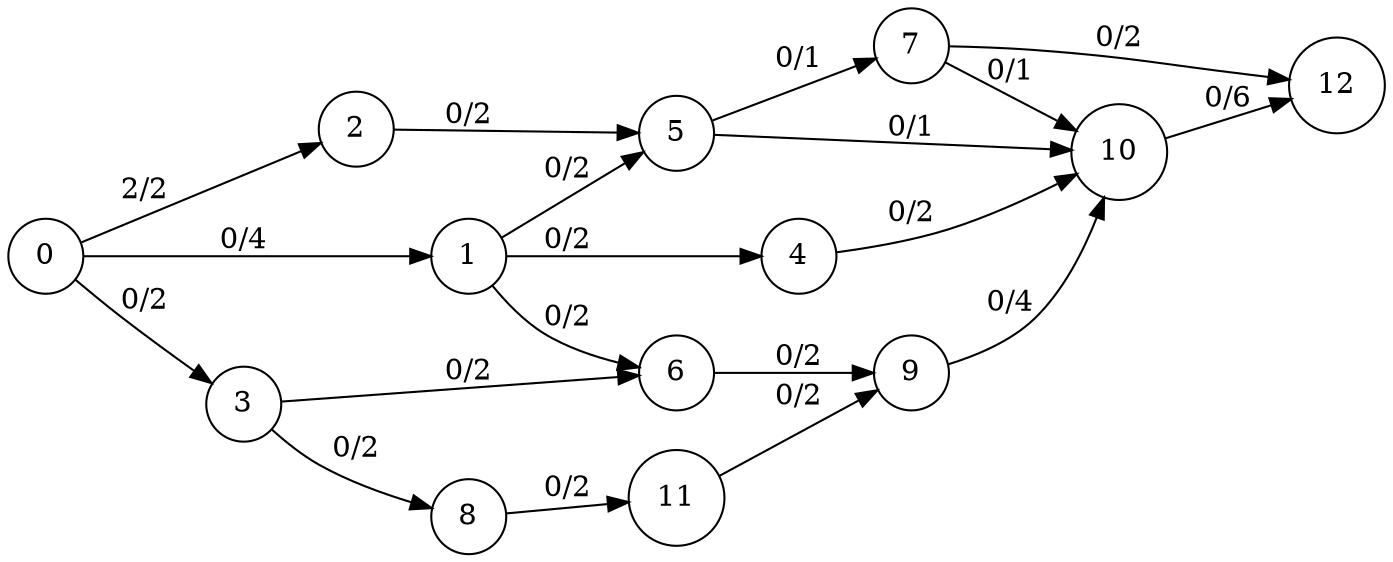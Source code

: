digraph gr {
	rankdir = LR; 
	size="18"
	node[shape =circle];
	0 -> 3 [label = "0/2"];
	0 -> 2 [label = "2/2"];
	0 -> 1 [label = "0/4"];
	1 -> 4 [label = "0/2"];
	1 -> 6 [label = "0/2"];
	1 -> 5 [label = "0/2"];
	4 -> 10 [label = "0/2"];
	2 -> 5 [label = "0/2"];
	10 -> 12 [label = "0/6"];
	3 -> 6 [label = "0/2"];
	3 -> 8 [label = "0/2"];
	6 -> 9 [label = "0/2"];
	8 -> 11 [label = "0/2"];
	11 -> 9 [label = "0/2"];
	9 -> 10 [label = "0/4"];
	5 -> 10 [label = "0/1"];
	5 -> 7 [label = "0/1"];
	7 -> 12 [label = "0/2"];
	7 -> 10 [label = "0/1"];
}